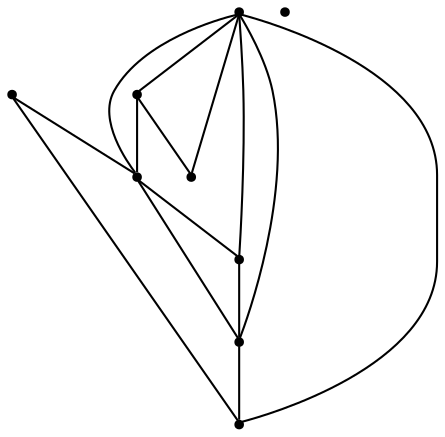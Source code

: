 graph {
  node [shape=point,comment="{\"directed\":false,\"doi\":\"10.1007/978-3-030-92931-2_14\",\"figure\":\"3 (1)\"}"]

  v0 [pos="1362.9557028530953,376.78693591714966"]
  v1 [pos="1221.4112552437005,291.6369916617018"]
  v2 [pos="999.046675904178,475.6847978377841"]
  v3 [pos="1386.7834911444359,526.534051796275"]
  v4 [pos="1239.7308240287953,680.3690818231091"]
  v5 [pos="1220.377816279274,467.7129427893791"]
  v6 [pos="1180.0338903171682,372.2030381900779"]
  v7 [pos="1147.503709121781,543.5740127787534"]
  v8 [pos="1102.6589949550178,372.30705961801254"]

  v1 -- v2 [id="-2",pos="1221.4112552437005,291.6369916617018 1078.8843347866639,292.9329077318831 1004.8892274135746,351.67084410777807 999.046675904178,475.6847978377841"]
  v1 -- v3 [id="-5",pos="1221.4112552437005,291.6369916617018 1401.2482346660577,318.72430820930356 1457.5988914847503,394.71865788872196 1386.7834911444359,526.534051796275"]
  v0 -- v5 [id="-9",pos="1362.9557028530953,376.78693591714966 1220.377816279274,467.7129427893791 1220.377816279274,467.7129427893791 1220.377816279274,467.7129427893791"]
  v0 -- v3 [id="-10",pos="1362.9557028530953,376.78693591714966 1386.7834911444359,526.534051796275 1386.7834911444359,526.534051796275 1386.7834911444359,526.534051796275"]
  v1 -- v6 [id="-13",pos="1221.4112552437005,291.6369916617018 1180.0338903171682,372.2030381900779 1180.0338903171682,372.2030381900779 1180.0338903171682,372.2030381900779"]
  v1 -- v5 [id="-14",pos="1221.4112552437005,291.6369916617018 1220.377816279274,467.7129427893791 1220.377816279274,467.7129427893791 1220.377816279274,467.7129427893791"]
  v1 -- v0 [id="-15",pos="1221.4112552437005,291.6369916617018 1362.9557028530953,376.78693591714966 1362.9557028530953,376.78693591714966 1362.9557028530953,376.78693591714966"]
  v1 -- v8 [id="-16",pos="1221.4112552437005,291.6369916617018 1102.6589949550178,372.30705961801254 1102.6589949550178,372.30705961801254 1102.6589949550178,372.30705961801254"]
  v5 -- v6 [id="-17",pos="1220.377816279274,467.7129427893791 1180.0338903171682,372.2030381900779 1180.0338903171682,372.2030381900779 1180.0338903171682,372.2030381900779"]
  v6 -- v8 [id="-18",pos="1180.0338903171682,372.2030381900779 1102.6589949550178,372.30705961801254 1102.6589949550178,372.30705961801254 1102.6589949550178,372.30705961801254"]
  v7 -- v2 [id="-19",pos="1147.503709121781,543.5740127787534 999.046675904178,475.6847978377841 999.046675904178,475.6847978377841 999.046675904178,475.6847978377841"]
  v8 -- v5 [id="-21",pos="1102.6589949550178,372.30705961801254 1220.377816279274,467.7129427893791 1220.377816279274,467.7129427893791 1220.377816279274,467.7129427893791"]
  v8 -- v2 [id="-22",pos="1102.6589949550178,372.30705961801254 999.046675904178,475.6847978377841 999.046675904178,475.6847978377841 999.046675904178,475.6847978377841"]
  v7 -- v5 [id="-23",pos="1147.503709121781,543.5740127787534 1220.377816279274,467.7129427893791 1220.377816279274,467.7129427893791 1220.377816279274,467.7129427893791"]
}